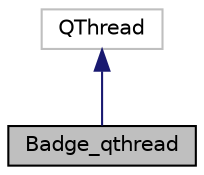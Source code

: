 digraph "Badge_qthread"
{
 // LATEX_PDF_SIZE
  edge [fontname="Helvetica",fontsize="10",labelfontname="Helvetica",labelfontsize="10"];
  node [fontname="Helvetica",fontsize="10",shape=record];
  Node1 [label="Badge_qthread",height=0.2,width=0.4,color="black", fillcolor="grey75", style="filled", fontcolor="black",tooltip="The Badge_qthread class."];
  Node2 -> Node1 [dir="back",color="midnightblue",fontsize="10",style="solid"];
  Node2 [label="QThread",height=0.2,width=0.4,color="grey75", fillcolor="white", style="filled",tooltip=" "];
}
